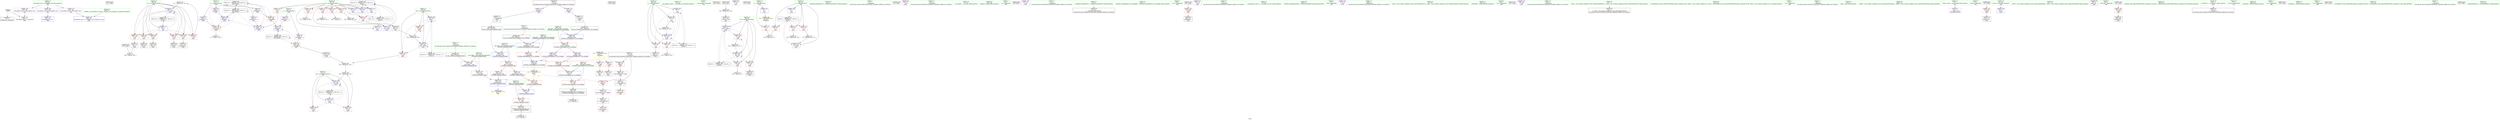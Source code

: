 digraph "SVFG" {
	label="SVFG";

	Node0x555ad4b22280 [shape=record,color=grey,label="{NodeID: 0\nNullPtr}"];
	Node0x555ad4b22280 -> Node0x555ad4c4ee20[style=solid];
	Node0x555ad4b22280 -> Node0x555ad4c55290[style=solid];
	Node0x555ad4c7cb50 [shape=record,color=black,label="{NodeID: 346\n131 = PHI()\n}"];
	Node0x555ad4c5b600 [shape=record,color=grey,label="{NodeID: 263\n217 = Binary(216, 155, )\n}"];
	Node0x555ad4c5b600 -> Node0x555ad4c55d50[style=solid];
	Node0x555ad4c55fc0 [shape=record,color=blue,label="{NodeID: 180\n93\<--228\nnow\<--\nmain\n}"];
	Node0x555ad4c55fc0 -> Node0x555ad4c53e80[style=dashed];
	Node0x555ad4c55fc0 -> Node0x555ad4c53f50[style=dashed];
	Node0x555ad4c55fc0 -> Node0x555ad4c56230[style=dashed];
	Node0x555ad4c55fc0 -> Node0x555ad4c66ed0[style=dashed];
	Node0x555ad4c4d900 [shape=record,color=purple,label="{NodeID: 97\n239\<--13\narrayidx55\<--z\nmain\n}"];
	Node0x555ad4c4d900 -> Node0x555ad4c54840[style=solid];
	Node0x555ad4c4afa0 [shape=record,color=green,label="{NodeID: 14\n115\<--1\n\<--dummyObj\nCan only get source location for instruction, argument, global var or function.|{<s0>7}}"];
	Node0x555ad4c4afa0:s0 -> Node0x555ad4c7e180[style=solid,color=red];
	Node0x555ad4c7db00 [shape=record,color=black,label="{NodeID: 360\n269 = PHI()\n}"];
	Node0x555ad4c524e0 [shape=record,color=grey,label="{NodeID: 277\n144 = cmp(143, 145, )\n}"];
	Node0x555ad4c4d4a0 [shape=record,color=purple,label="{NodeID: 111\n319\<--318\n_M_precision\<--this1\n_ZNSt8ios_base9precisionEl\n}"];
	Node0x555ad4c4d4a0 -> Node0x555ad4c54ec0[style=solid];
	Node0x555ad4c4bda0 [shape=record,color=green,label="{NodeID: 28\n41\<--42\n__cxx_global_var_init\<--__cxx_global_var_init_field_insensitive\n}"];
	Node0x555ad4c53250 [shape=record,color=red,label="{NodeID: 125\n153\<--85\n\<--i\nmain\n}"];
	Node0x555ad4c53250 -> Node0x555ad4c5b180[style=solid];
	Node0x555ad4c4ca80 [shape=record,color=green,label="{NodeID: 42\n93\<--94\nnow\<--now_field_insensitive\nmain\n}"];
	Node0x555ad4c4ca80 -> Node0x555ad4c53e80[style=solid];
	Node0x555ad4c4ca80 -> Node0x555ad4c53f50[style=solid];
	Node0x555ad4c4ca80 -> Node0x555ad4c55fc0[style=solid];
	Node0x555ad4c4ca80 -> Node0x555ad4c56230[style=solid];
	Node0x555ad4c6da90 [shape=record,color=yellow,style=double,label="{NodeID: 305\n2V_1 = ENCHI(MR_2V_0)\npts\{1 \}\nFun[main]|{|<s3>7|<s4>7}}"];
	Node0x555ad4c6da90 -> Node0x555ad4c52b00[style=dashed];
	Node0x555ad4c6da90 -> Node0x555ad4c52bd0[style=dashed];
	Node0x555ad4c6da90 -> Node0x555ad4c52ca0[style=dashed];
	Node0x555ad4c6da90:s3 -> Node0x555ad4c54b80[style=dashed,color=red];
	Node0x555ad4c6da90:s4 -> Node0x555ad4c56710[style=dashed,color=red];
	Node0x555ad4c53db0 [shape=record,color=red,label="{NodeID: 139\n268\<--91\n\<--ans\nmain\n}"];
	Node0x555ad4c4e840 [shape=record,color=green,label="{NodeID: 56\n290\<--291\nthis.addr\<--this.addr_field_insensitive\n_ZNSt8ios_base5flagsESt13_Ios_Fmtflags\n}"];
	Node0x555ad4c4e840 -> Node0x555ad4c54910[style=solid];
	Node0x555ad4c4e840 -> Node0x555ad4c564a0[style=solid];
	Node0x555ad4c54910 [shape=record,color=red,label="{NodeID: 153\n298\<--290\nthis1\<--this.addr\n_ZNSt8ios_base5flagsESt13_Ios_Fmtflags\n}"];
	Node0x555ad4c54910 -> Node0x555ad4c4d300[style=solid];
	Node0x555ad4c54910 -> Node0x555ad4c4d3d0[style=solid];
	Node0x555ad4c4f4f0 [shape=record,color=black,label="{NodeID: 70\n101\<--98\ncall\<--\nmain\n}"];
	Node0x555ad4c55530 [shape=record,color=blue,label="{NodeID: 167\n85\<--9\ni\<--\nmain\n}"];
	Node0x555ad4c55530 -> Node0x555ad4c530b0[style=dashed];
	Node0x555ad4c55530 -> Node0x555ad4c53180[style=dashed];
	Node0x555ad4c55530 -> Node0x555ad4c53250[style=dashed];
	Node0x555ad4c55530 -> Node0x555ad4c556d0[style=dashed];
	Node0x555ad4c55530 -> Node0x555ad4c65ad0[style=dashed];
	Node0x555ad4c50050 [shape=record,color=black,label="{NodeID: 84\n212\<--211\nidxprom40\<--\nmain\n}"];
	Node0x555ad4c32160 [shape=record,color=green,label="{NodeID: 1\n7\<--1\n__dso_handle\<--dummyObj\nGlob }"];
	Node0x555ad4c7cc20 [shape=record,color=black,label="{NodeID: 347\n140 = PHI()\n}"];
	Node0x555ad4c5b780 [shape=record,color=grey,label="{NodeID: 264\n243 = Binary(241, 242, )\n}"];
	Node0x555ad4c5b780 -> Node0x555ad4c5ba80[style=solid];
	Node0x555ad4c56090 [shape=record,color=blue,label="{NodeID: 181\n95\<--231\ni48\<--conv50\nmain\n}"];
	Node0x555ad4c56090 -> Node0x555ad4c54020[style=dashed];
	Node0x555ad4c56090 -> Node0x555ad4c540f0[style=dashed];
	Node0x555ad4c56090 -> Node0x555ad4c541c0[style=dashed];
	Node0x555ad4c56090 -> Node0x555ad4c56300[style=dashed];
	Node0x555ad4c56090 -> Node0x555ad4c673d0[style=dashed];
	Node0x555ad4c4d9d0 [shape=record,color=purple,label="{NodeID: 98\n99\<--18\n\<--.str\nmain\n}"];
	Node0x555ad4c4b0a0 [shape=record,color=green,label="{NodeID: 15\n125\<--1\n\<--dummyObj\nCan only get source location for instruction, argument, global var or function.|{<s0>8}}"];
	Node0x555ad4c4b0a0:s0 -> Node0x555ad4c7df00[style=solid,color=red];
	Node0x555ad4c7dbd0 [shape=record,color=black,label="{NodeID: 361\n272 = PHI()\n}"];
	Node0x555ad4c655d0 [shape=record,color=black,label="{NodeID: 278\nMR_8V_3 = PHI(MR_8V_4, MR_8V_2, )\npts\{84 \}\n}"];
	Node0x555ad4c655d0 -> Node0x555ad4c52e40[style=dashed];
	Node0x555ad4c655d0 -> Node0x555ad4c52f10[style=dashed];
	Node0x555ad4c655d0 -> Node0x555ad4c52fe0[style=dashed];
	Node0x555ad4c655d0 -> Node0x555ad4c563d0[style=dashed];
	Node0x555ad4c4d570 [shape=record,color=purple,label="{NodeID: 112\n323\<--318\n_M_precision2\<--this1\n_ZNSt8ios_base9precisionEl\n}"];
	Node0x555ad4c4d570 -> Node0x555ad4c50ae0[style=solid];
	Node0x555ad4c4bea0 [shape=record,color=green,label="{NodeID: 29\n45\<--46\n_ZNSt8ios_base4InitC1Ev\<--_ZNSt8ios_base4InitC1Ev_field_insensitive\n}"];
	Node0x555ad4c53320 [shape=record,color=red,label="{NodeID: 126\n179\<--87\n\<--lst\nmain\n}"];
	Node0x555ad4c53320 -> Node0x555ad4c55940[style=solid];
	Node0x555ad4c4cb50 [shape=record,color=green,label="{NodeID: 43\n95\<--96\ni48\<--i48_field_insensitive\nmain\n}"];
	Node0x555ad4c4cb50 -> Node0x555ad4c54020[style=solid];
	Node0x555ad4c4cb50 -> Node0x555ad4c540f0[style=solid];
	Node0x555ad4c4cb50 -> Node0x555ad4c541c0[style=solid];
	Node0x555ad4c4cb50 -> Node0x555ad4c56090[style=solid];
	Node0x555ad4c4cb50 -> Node0x555ad4c56300[style=solid];
	Node0x555ad4c6dba0 [shape=record,color=yellow,style=double,label="{NodeID: 306\n4V_1 = ENCHI(MR_4V_0)\npts\{10 \}\nFun[main]}"];
	Node0x555ad4c6dba0 -> Node0x555ad4c52a30[style=dashed];
	Node0x555ad4c53e80 [shape=record,color=red,label="{NodeID: 140\n242\<--93\n\<--now\nmain\n}"];
	Node0x555ad4c53e80 -> Node0x555ad4c5b780[style=solid];
	Node0x555ad4c4e910 [shape=record,color=green,label="{NodeID: 57\n292\<--293\n__fmtfl.addr\<--__fmtfl.addr_field_insensitive\n_ZNSt8ios_base5flagsESt13_Ios_Fmtflags\n}"];
	Node0x555ad4c4e910 -> Node0x555ad4c549e0[style=solid];
	Node0x555ad4c4e910 -> Node0x555ad4c56570[style=solid];
	Node0x555ad4c549e0 [shape=record,color=red,label="{NodeID: 154\n302\<--292\n\<--__fmtfl.addr\n_ZNSt8ios_base5flagsESt13_Ios_Fmtflags\n}"];
	Node0x555ad4c549e0 -> Node0x555ad4c56710[style=solid];
	Node0x555ad4c4f5c0 [shape=record,color=black,label="{NodeID: 71\n107\<--104\ncall1\<--\nmain\n}"];
	Node0x555ad4c55600 [shape=record,color=blue,label="{NodeID: 168\n149\<--151\narrayidx\<--\nmain\n}"];
	Node0x555ad4c55600 -> Node0x555ad4c54500[style=dashed];
	Node0x555ad4c55600 -> Node0x555ad4c55600[style=dashed];
	Node0x555ad4c55600 -> Node0x555ad4c55940[style=dashed];
	Node0x555ad4c55600 -> Node0x555ad4c678d0[style=dashed];
	Node0x555ad4c55600 -> Node0x555ad4c6bdd0[style=dashed];
	Node0x555ad4c50120 [shape=record,color=black,label="{NodeID: 85\n231\<--230\nconv50\<--sub\nmain\n}"];
	Node0x555ad4c50120 -> Node0x555ad4c56090[style=solid];
	Node0x555ad4c30d50 [shape=record,color=green,label="{NodeID: 2\n9\<--1\n\<--dummyObj\nCan only get source location for instruction, argument, global var or function.}"];
	Node0x555ad4c7ccf0 [shape=record,color=black,label="{NodeID: 348\n48 = PHI()\n}"];
	Node0x555ad4c5b900 [shape=record,color=grey,label="{NodeID: 265\n230 = Binary(229, 228, )\n}"];
	Node0x555ad4c5b900 -> Node0x555ad4c50120[style=solid];
	Node0x555ad4c56160 [shape=record,color=blue,label="{NodeID: 182\n91\<--245\nans\<--add\nmain\n}"];
	Node0x555ad4c56160 -> Node0x555ad4c53ce0[style=dashed];
	Node0x555ad4c56160 -> Node0x555ad4c53db0[style=dashed];
	Node0x555ad4c56160 -> Node0x555ad4c56160[style=dashed];
	Node0x555ad4c56160 -> Node0x555ad4c669d0[style=dashed];
	Node0x555ad4c4daa0 [shape=record,color=purple,label="{NodeID: 99\n100\<--20\n\<--.str.2\nmain\n}"];
	Node0x555ad4c4b1a0 [shape=record,color=green,label="{NodeID: 16\n145\<--1\n\<--dummyObj\nCan only get source location for instruction, argument, global var or function.}"];
	Node0x555ad4c7dcd0 [shape=record,color=black,label="{NodeID: 362\n308 = PHI(123, )\n0th arg _ZNSt8ios_base9precisionEl }"];
	Node0x555ad4c7dcd0 -> Node0x555ad4c567e0[style=solid];
	Node0x555ad4c65ad0 [shape=record,color=black,label="{NodeID: 279\nMR_10V_2 = PHI(MR_10V_4, MR_10V_1, )\npts\{86 \}\n}"];
	Node0x555ad4c65ad0 -> Node0x555ad4c55530[style=dashed];
	Node0x555ad4c4d640 [shape=record,color=purple,label="{NodeID: 113\n112\<--29\nadd.ptr\<--\nmain\n}"];
	Node0x555ad4c4d640 -> Node0x555ad4c4f760[style=solid];
	Node0x555ad4c4bfa0 [shape=record,color=green,label="{NodeID: 30\n51\<--52\n__cxa_atexit\<--__cxa_atexit_field_insensitive\n}"];
	Node0x555ad4c533f0 [shape=record,color=red,label="{NodeID: 127\n187\<--87\n\<--lst\nmain\n}"];
	Node0x555ad4c533f0 -> Node0x555ad4c51be0[style=solid];
	Node0x555ad4c4cc20 [shape=record,color=green,label="{NodeID: 44\n102\<--103\nfreopen\<--freopen_field_insensitive\n}"];
	Node0x555ad4c53f50 [shape=record,color=red,label="{NodeID: 141\n249\<--93\n\<--now\nmain\n}"];
	Node0x555ad4c53f50 -> Node0x555ad4c5bc00[style=solid];
	Node0x555ad4c4e9e0 [shape=record,color=green,label="{NodeID: 58\n294\<--295\n__old\<--__old_field_insensitive\n_ZNSt8ios_base5flagsESt13_Ios_Fmtflags\n}"];
	Node0x555ad4c4e9e0 -> Node0x555ad4c54ab0[style=solid];
	Node0x555ad4c4e9e0 -> Node0x555ad4c56640[style=solid];
	Node0x555ad4c54ab0 [shape=record,color=red,label="{NodeID: 155\n305\<--294\n\<--__old\n_ZNSt8ios_base5flagsESt13_Ios_Fmtflags\n}"];
	Node0x555ad4c54ab0 -> Node0x555ad4c50460[style=solid];
	Node0x555ad4c4f690 [shape=record,color=black,label="{NodeID: 72\n110\<--109\n\<--vbase.offset.ptr\nmain\n}"];
	Node0x555ad4c4f690 -> Node0x555ad4c54290[style=solid];
	Node0x555ad4c556d0 [shape=record,color=blue,label="{NodeID: 169\n85\<--154\ni\<--inc\nmain\n}"];
	Node0x555ad4c556d0 -> Node0x555ad4c530b0[style=dashed];
	Node0x555ad4c556d0 -> Node0x555ad4c53180[style=dashed];
	Node0x555ad4c556d0 -> Node0x555ad4c53250[style=dashed];
	Node0x555ad4c556d0 -> Node0x555ad4c556d0[style=dashed];
	Node0x555ad4c556d0 -> Node0x555ad4c65ad0[style=dashed];
	Node0x555ad4c501f0 [shape=record,color=black,label="{NodeID: 86\n238\<--237\nidxprom54\<--\nmain\n}"];
	Node0x555ad4c31440 [shape=record,color=green,label="{NodeID: 3\n18\<--1\n.str\<--dummyObj\nGlob }"];
	Node0x555ad4c7cdf0 [shape=record,color=black,label="{NodeID: 349\n69 = PHI()\n}"];
	Node0x555ad4c5ba80 [shape=record,color=grey,label="{NodeID: 266\n245 = Binary(244, 243, )\n}"];
	Node0x555ad4c5ba80 -> Node0x555ad4c56160[style=solid];
	Node0x555ad4c56230 [shape=record,color=blue,label="{NodeID: 183\n93\<--250\nnow\<--mul58\nmain\n}"];
	Node0x555ad4c56230 -> Node0x555ad4c53e80[style=dashed];
	Node0x555ad4c56230 -> Node0x555ad4c53f50[style=dashed];
	Node0x555ad4c56230 -> Node0x555ad4c56230[style=dashed];
	Node0x555ad4c56230 -> Node0x555ad4c66ed0[style=dashed];
	Node0x555ad4c4db70 [shape=record,color=purple,label="{NodeID: 100\n105\<--23\n\<--.str.3\nmain\n}"];
	Node0x555ad4c4b2a0 [shape=record,color=green,label="{NodeID: 17\n151\<--1\n\<--dummyObj\nCan only get source location for instruction, argument, global var or function.}"];
	Node0x555ad4c7df00 [shape=record,color=black,label="{NodeID: 363\n309 = PHI(125, )\n1st arg _ZNSt8ios_base9precisionEl }"];
	Node0x555ad4c7df00 -> Node0x555ad4c568b0[style=solid];
	Node0x555ad4c65fd0 [shape=record,color=black,label="{NodeID: 280\nMR_12V_2 = PHI(MR_12V_12, MR_12V_1, )\npts\{88 \}\n}"];
	Node0x555ad4c65fd0 -> Node0x555ad4c557a0[style=dashed];
	Node0x555ad4c4d710 [shape=record,color=purple,label="{NodeID: 114\n122\<--29\nadd.ptr6\<--\nmain\n}"];
	Node0x555ad4c4d710 -> Node0x555ad4c4f900[style=solid];
	Node0x555ad4c4c0a0 [shape=record,color=green,label="{NodeID: 31\n50\<--56\n_ZNSt8ios_base4InitD1Ev\<--_ZNSt8ios_base4InitD1Ev_field_insensitive\n}"];
	Node0x555ad4c4c0a0 -> Node0x555ad4c4f2f0[style=solid];
	Node0x555ad4c534c0 [shape=record,color=red,label="{NodeID: 128\n192\<--87\n\<--lst\nmain\n}"];
	Node0x555ad4c534c0 -> Node0x555ad4c51a60[style=solid];
	Node0x555ad4c4cd20 [shape=record,color=green,label="{NodeID: 45\n116\<--117\n_ZNSt8ios_base5flagsESt13_Ios_Fmtflags\<--_ZNSt8ios_base5flagsESt13_Ios_Fmtflags_field_insensitive\n}"];
	Node0x555ad4c54020 [shape=record,color=red,label="{NodeID: 142\n234\<--95\n\<--i48\nmain\n}"];
	Node0x555ad4c54020 -> Node0x555ad4c51ee0[style=solid];
	Node0x555ad4c4eab0 [shape=record,color=green,label="{NodeID: 59\n310\<--311\nthis.addr\<--this.addr_field_insensitive\n_ZNSt8ios_base9precisionEl\n}"];
	Node0x555ad4c4eab0 -> Node0x555ad4c54c50[style=solid];
	Node0x555ad4c4eab0 -> Node0x555ad4c567e0[style=solid];
	Node0x555ad4c54b80 [shape=record,color=red,label="{NodeID: 156\n300\<--299\n\<--_M_flags\n_ZNSt8ios_base5flagsESt13_Ios_Fmtflags\n}"];
	Node0x555ad4c54b80 -> Node0x555ad4c56640[style=solid];
	Node0x555ad4c4f760 [shape=record,color=black,label="{NodeID: 73\n113\<--112\n\<--add.ptr\nmain\n|{<s0>7}}"];
	Node0x555ad4c4f760:s0 -> Node0x555ad4c7e040[style=solid,color=red];
	Node0x555ad4c557a0 [shape=record,color=blue,label="{NodeID: 170\n87\<--155\nlst\<--\nmain\n}"];
	Node0x555ad4c557a0 -> Node0x555ad4c691d0[style=dashed];
	Node0x555ad4c502c0 [shape=record,color=black,label="{NodeID: 87\n241\<--240\nconv56\<--\nmain\n}"];
	Node0x555ad4c502c0 -> Node0x555ad4c5b780[style=solid];
	Node0x555ad4c314d0 [shape=record,color=green,label="{NodeID: 4\n20\<--1\n.str.2\<--dummyObj\nGlob }"];
	Node0x555ad4c7cef0 [shape=record,color=black,label="{NodeID: 350\n206 = PHI()\n}"];
	Node0x555ad4c7cef0 -> Node0x555ad4c546a0[style=solid];
	Node0x555ad4c5bc00 [shape=record,color=grey,label="{NodeID: 267\n250 = Binary(249, 248, )\n}"];
	Node0x555ad4c5bc00 -> Node0x555ad4c56230[style=solid];
	Node0x555ad4c56300 [shape=record,color=blue,label="{NodeID: 184\n95\<--254\ni48\<--dec\nmain\n}"];
	Node0x555ad4c56300 -> Node0x555ad4c54020[style=dashed];
	Node0x555ad4c56300 -> Node0x555ad4c540f0[style=dashed];
	Node0x555ad4c56300 -> Node0x555ad4c541c0[style=dashed];
	Node0x555ad4c56300 -> Node0x555ad4c56300[style=dashed];
	Node0x555ad4c56300 -> Node0x555ad4c673d0[style=dashed];
	Node0x555ad4c4dc40 [shape=record,color=purple,label="{NodeID: 101\n106\<--25\n\<--.str.4\nmain\n}"];
	Node0x555ad4c4b3a0 [shape=record,color=green,label="{NodeID: 18\n155\<--1\n\<--dummyObj\nCan only get source location for instruction, argument, global var or function.}"];
	Node0x555ad4c7e040 [shape=record,color=black,label="{NodeID: 364\n288 = PHI(113, )\n0th arg _ZNSt8ios_base5flagsESt13_Ios_Fmtflags }"];
	Node0x555ad4c7e040 -> Node0x555ad4c564a0[style=solid];
	Node0x555ad4c664d0 [shape=record,color=black,label="{NodeID: 281\nMR_14V_2 = PHI(MR_14V_4, MR_14V_1, )\npts\{90 \}\n}"];
	Node0x555ad4c664d0 -> Node0x555ad4c55870[style=dashed];
	Node0x555ad4c52a30 [shape=record,color=red,label="{NodeID: 115\n137\<--8\n\<--t\nmain\n}"];
	Node0x555ad4c52a30 -> Node0x555ad4c52360[style=solid];
	Node0x555ad4c4c1a0 [shape=record,color=green,label="{NodeID: 32\n63\<--64\n__cxx_global_var_init.1\<--__cxx_global_var_init.1_field_insensitive\n}"];
	Node0x555ad4c53590 [shape=record,color=red,label="{NodeID: 129\n198\<--87\n\<--lst\nmain\n}"];
	Node0x555ad4c53590 -> Node0x555ad4c5bd80[style=solid];
	Node0x555ad4c4ce20 [shape=record,color=green,label="{NodeID: 46\n126\<--127\n_ZNSt8ios_base9precisionEl\<--_ZNSt8ios_base9precisionEl_field_insensitive\n}"];
	Node0x555ad4c540f0 [shape=record,color=red,label="{NodeID: 143\n237\<--95\n\<--i48\nmain\n}"];
	Node0x555ad4c540f0 -> Node0x555ad4c501f0[style=solid];
	Node0x555ad4c4eb80 [shape=record,color=green,label="{NodeID: 60\n312\<--313\n__prec.addr\<--__prec.addr_field_insensitive\n_ZNSt8ios_base9precisionEl\n}"];
	Node0x555ad4c4eb80 -> Node0x555ad4c54d20[style=solid];
	Node0x555ad4c4eb80 -> Node0x555ad4c568b0[style=solid];
	Node0x555ad4c54c50 [shape=record,color=red,label="{NodeID: 157\n318\<--310\nthis1\<--this.addr\n_ZNSt8ios_base9precisionEl\n}"];
	Node0x555ad4c54c50 -> Node0x555ad4c4d4a0[style=solid];
	Node0x555ad4c54c50 -> Node0x555ad4c4d570[style=solid];
	Node0x555ad4c4f830 [shape=record,color=black,label="{NodeID: 74\n120\<--119\n\<--vbase.offset.ptr4\nmain\n}"];
	Node0x555ad4c4f830 -> Node0x555ad4c54360[style=solid];
	Node0x555ad4c55870 [shape=record,color=blue,label="{NodeID: 171\n89\<--9\ni14\<--\nmain\n}"];
	Node0x555ad4c55870 -> Node0x555ad4c53800[style=dashed];
	Node0x555ad4c55870 -> Node0x555ad4c538d0[style=dashed];
	Node0x555ad4c55870 -> Node0x555ad4c539a0[style=dashed];
	Node0x555ad4c55870 -> Node0x555ad4c53a70[style=dashed];
	Node0x555ad4c55870 -> Node0x555ad4c53b40[style=dashed];
	Node0x555ad4c55870 -> Node0x555ad4c53c10[style=dashed];
	Node0x555ad4c55870 -> Node0x555ad4c55d50[style=dashed];
	Node0x555ad4c55870 -> Node0x555ad4c664d0[style=dashed];
	Node0x555ad4c50390 [shape=record,color=black,label="{NodeID: 88\n248\<--247\nconv57\<--\nmain\n}"];
	Node0x555ad4c50390 -> Node0x555ad4c5bc00[style=solid];
	Node0x555ad4c31560 [shape=record,color=green,label="{NodeID: 5\n22\<--1\nstdin\<--dummyObj\nGlob }"];
	Node0x555ad4c7d050 [shape=record,color=black,label="{NodeID: 351\n124 = PHI(307, )\n}"];
	Node0x555ad4c5bd80 [shape=record,color=grey,label="{NodeID: 268\n199 = Binary(198, 155, )\n}"];
	Node0x555ad4c5bd80 -> Node0x555ad4c55bb0[style=solid];
	Node0x555ad4c563d0 [shape=record,color=blue,label="{NodeID: 185\n83\<--279\nT\<--inc68\nmain\n}"];
	Node0x555ad4c563d0 -> Node0x555ad4c655d0[style=dashed];
	Node0x555ad4c4dd10 [shape=record,color=purple,label="{NodeID: 102\n257\<--32\n\<--.str.5\nmain\n}"];
	Node0x555ad4c4b4a0 [shape=record,color=green,label="{NodeID: 19\n196\<--1\n\<--dummyObj\nCan only get source location for instruction, argument, global var or function.}"];
	Node0x555ad4c7e180 [shape=record,color=black,label="{NodeID: 365\n289 = PHI(115, )\n1st arg _ZNSt8ios_base5flagsESt13_Ios_Fmtflags }"];
	Node0x555ad4c7e180 -> Node0x555ad4c56570[style=solid];
	Node0x555ad4c669d0 [shape=record,color=black,label="{NodeID: 282\nMR_16V_2 = PHI(MR_16V_4, MR_16V_1, )\npts\{92 \}\n}"];
	Node0x555ad4c669d0 -> Node0x555ad4c55ef0[style=dashed];
	Node0x555ad4c52b00 [shape=record,color=red,label="{NodeID: 116\n98\<--22\n\<--stdin\nmain\n}"];
	Node0x555ad4c52b00 -> Node0x555ad4c4f4f0[style=solid];
	Node0x555ad4c4c2a0 [shape=record,color=green,label="{NodeID: 33\n67\<--68\n_ZNSt7__cxx1112basic_stringIcSt11char_traitsIcESaIcEEC1Ev\<--_ZNSt7__cxx1112basic_stringIcSt11char_traitsIcESaIcEEC1Ev_field_insensitive\n}"];
	Node0x555ad4c53660 [shape=record,color=red,label="{NodeID: 130\n220\<--87\n\<--lst\nmain\n}"];
	Node0x555ad4c53660 -> Node0x555ad4c51d60[style=solid];
	Node0x555ad4c4cf20 [shape=record,color=green,label="{NodeID: 47\n129\<--130\n_ZNSirsERi\<--_ZNSirsERi_field_insensitive\n}"];
	Node0x555ad4c541c0 [shape=record,color=red,label="{NodeID: 144\n253\<--95\n\<--i48\nmain\n}"];
	Node0x555ad4c541c0 -> Node0x555ad4c5bf00[style=solid];
	Node0x555ad4c4ec50 [shape=record,color=green,label="{NodeID: 61\n314\<--315\n__old\<--__old_field_insensitive\n_ZNSt8ios_base9precisionEl\n}"];
	Node0x555ad4c4ec50 -> Node0x555ad4c54df0[style=solid];
	Node0x555ad4c4ec50 -> Node0x555ad4c50a10[style=solid];
	Node0x555ad4c54d20 [shape=record,color=red,label="{NodeID: 158\n322\<--312\n\<--__prec.addr\n_ZNSt8ios_base9precisionEl\n}"];
	Node0x555ad4c54d20 -> Node0x555ad4c50ae0[style=solid];
	Node0x555ad4c4f900 [shape=record,color=black,label="{NodeID: 75\n123\<--122\n\<--add.ptr6\nmain\n|{<s0>8}}"];
	Node0x555ad4c4f900:s0 -> Node0x555ad4c7dcd0[style=solid,color=red];
	Node0x555ad4c55940 [shape=record,color=blue,label="{NodeID: 172\n185\<--179\narrayidx27\<--\nmain\n}"];
	Node0x555ad4c55940 -> Node0x555ad4c6bdd0[style=dashed];
	Node0x555ad4c50460 [shape=record,color=black,label="{NodeID: 89\n287\<--305\n_ZNSt8ios_base5flagsESt13_Ios_Fmtflags_ret\<--\n_ZNSt8ios_base5flagsESt13_Ios_Fmtflags\n|{<s0>7}}"];
	Node0x555ad4c50460:s0 -> Node0x555ad4933150[style=solid,color=blue];
	Node0x555ad4c315f0 [shape=record,color=green,label="{NodeID: 6\n23\<--1\n.str.3\<--dummyObj\nGlob }"];
	Node0x555ad4c7d150 [shape=record,color=black,label="{NodeID: 352\n128 = PHI()\n}"];
	Node0x555ad4c5bf00 [shape=record,color=grey,label="{NodeID: 269\n254 = Binary(253, 151, )\n}"];
	Node0x555ad4c5bf00 -> Node0x555ad4c56300[style=solid];
	Node0x555ad4c564a0 [shape=record,color=blue,label="{NodeID: 186\n290\<--288\nthis.addr\<--this\n_ZNSt8ios_base5flagsESt13_Ios_Fmtflags\n}"];
	Node0x555ad4c564a0 -> Node0x555ad4c54910[style=dashed];
	Node0x555ad4c4dde0 [shape=record,color=purple,label="{NodeID: 103\n266\<--34\n\<--.str.6\nmain\n}"];
	Node0x555ad4c4b5a0 [shape=record,color=green,label="{NodeID: 20\n226\<--1\n\<--dummyObj\nCan only get source location for instruction, argument, global var or function.}"];
	Node0x555ad4c66ed0 [shape=record,color=black,label="{NodeID: 283\nMR_18V_2 = PHI(MR_18V_4, MR_18V_1, )\npts\{94 \}\n}"];
	Node0x555ad4c66ed0 -> Node0x555ad4c55fc0[style=dashed];
	Node0x555ad4c52bd0 [shape=record,color=red,label="{NodeID: 117\n104\<--27\n\<--stdout\nmain\n}"];
	Node0x555ad4c52bd0 -> Node0x555ad4c4f5c0[style=solid];
	Node0x555ad4c4c3a0 [shape=record,color=green,label="{NodeID: 34\n71\<--75\n_ZNSt7__cxx1112basic_stringIcSt11char_traitsIcESaIcEED1Ev\<--_ZNSt7__cxx1112basic_stringIcSt11char_traitsIcESaIcEED1Ev_field_insensitive\n}"];
	Node0x555ad4c4c3a0 -> Node0x555ad4c4f3f0[style=solid];
	Node0x555ad4c53730 [shape=record,color=red,label="{NodeID: 131\n247\<--87\n\<--lst\nmain\n}"];
	Node0x555ad4c53730 -> Node0x555ad4c50390[style=solid];
	Node0x555ad4c4e040 [shape=record,color=green,label="{NodeID: 48\n132\<--133\n_ZSt7getlineIcSt11char_traitsIcESaIcEERSt13basic_istreamIT_T0_ES7_RNSt7__cxx1112basic_stringIS4_S5_T1_EE\<--_ZSt7getlineIcSt11char_traitsIcESaIcEERSt13basic_istreamIT_T0_ES7_RNSt7__cxx1112basic_stringIS4_S5_T1_EE_field_insensitive\n}"];
	Node0x555ad4c54290 [shape=record,color=red,label="{NodeID: 145\n111\<--110\nvbase.offset\<--\nmain\n}"];
	Node0x555ad4c4ed20 [shape=record,color=green,label="{NodeID: 62\n38\<--352\n_GLOBAL__sub_I_Kouprin_0_0.cpp\<--_GLOBAL__sub_I_Kouprin_0_0.cpp_field_insensitive\n}"];
	Node0x555ad4c4ed20 -> Node0x555ad4c55190[style=solid];
	Node0x555ad4c54df0 [shape=record,color=red,label="{NodeID: 159\n325\<--314\n\<--__old\n_ZNSt8ios_base9precisionEl\n}"];
	Node0x555ad4c54df0 -> Node0x555ad4c50530[style=solid];
	Node0x555ad4c4f9d0 [shape=record,color=black,label="{NodeID: 76\n148\<--147\nidxprom\<--\nmain\n}"];
	Node0x555ad4c55a10 [shape=record,color=blue,label="{NodeID: 173\n87\<--9\nlst\<--\nmain\n}"];
	Node0x555ad4c55a10 -> Node0x555ad4c691d0[style=dashed];
	Node0x555ad4c50530 [shape=record,color=black,label="{NodeID: 90\n307\<--325\n_ZNSt8ios_base9precisionEl_ret\<--\n_ZNSt8ios_base9precisionEl\n|{<s0>8}}"];
	Node0x555ad4c50530:s0 -> Node0x555ad4c7d050[style=solid,color=blue];
	Node0x555ad4c31680 [shape=record,color=green,label="{NodeID: 7\n25\<--1\n.str.4\<--dummyObj\nGlob }"];
	Node0x555ad4c7d400 [shape=record,color=black,label="{NodeID: 353\n163 = PHI()\n}"];
	Node0x555ad4c7d400 -> Node0x555ad4c52060[style=solid];
	Node0x555ad4c51a60 [shape=record,color=grey,label="{NodeID: 270\n193 = cmp(192, 9, )\n}"];
	Node0x555ad4c56570 [shape=record,color=blue,label="{NodeID: 187\n292\<--289\n__fmtfl.addr\<--__fmtfl\n_ZNSt8ios_base5flagsESt13_Ios_Fmtflags\n}"];
	Node0x555ad4c56570 -> Node0x555ad4c549e0[style=dashed];
	Node0x555ad4c4deb0 [shape=record,color=purple,label="{NodeID: 104\n357\<--36\nllvm.global_ctors_0\<--llvm.global_ctors\nGlob }"];
	Node0x555ad4c4deb0 -> Node0x555ad4c55090[style=solid];
	Node0x555ad4c4b6a0 [shape=record,color=green,label="{NodeID: 21\n228\<--1\n\<--dummyObj\nCan only get source location for instruction, argument, global var or function.}"];
	Node0x555ad4c673d0 [shape=record,color=black,label="{NodeID: 284\nMR_20V_2 = PHI(MR_20V_4, MR_20V_1, )\npts\{96 \}\n}"];
	Node0x555ad4c673d0 -> Node0x555ad4c56090[style=dashed];
	Node0x555ad4c52ca0 [shape=record,color=red,label="{NodeID: 118\n108\<--30\nvtable\<--\nmain\n}"];
	Node0x555ad4c52ca0 -> Node0x555ad4c4d160[style=solid];
	Node0x555ad4c4c4a0 [shape=record,color=green,label="{NodeID: 35\n78\<--79\nmain\<--main_field_insensitive\n}"];
	Node0x555ad4c6bdd0 [shape=record,color=black,label="{NodeID: 298\nMR_22V_7 = PHI(MR_22V_6, MR_22V_5, )\npts\{120000 \}\n}"];
	Node0x555ad4c6bdd0 -> Node0x555ad4c54500[style=dashed];
	Node0x555ad4c6bdd0 -> Node0x555ad4c54770[style=dashed];
	Node0x555ad4c6bdd0 -> Node0x555ad4c55940[style=dashed];
	Node0x555ad4c6bdd0 -> Node0x555ad4c678d0[style=dashed];
	Node0x555ad4c6bdd0 -> Node0x555ad4c6bdd0[style=dashed];
	Node0x555ad4c53800 [shape=record,color=red,label="{NodeID: 132\n161\<--89\n\<--i14\nmain\n}"];
	Node0x555ad4c53800 -> Node0x555ad4c4faa0[style=solid];
	Node0x555ad4c4e140 [shape=record,color=green,label="{NodeID: 49\n164\<--165\n_ZNKSt7__cxx1112basic_stringIcSt11char_traitsIcESaIcEE4sizeEv\<--_ZNKSt7__cxx1112basic_stringIcSt11char_traitsIcESaIcEE4sizeEv_field_insensitive\n}"];
	Node0x555ad4c54360 [shape=record,color=red,label="{NodeID: 146\n121\<--120\nvbase.offset5\<--\nmain\n}"];
	Node0x555ad4c4ee20 [shape=record,color=black,label="{NodeID: 63\n2\<--3\ndummyVal\<--dummyVal\n}"];
	Node0x555ad4c54ec0 [shape=record,color=red,label="{NodeID: 160\n320\<--319\n\<--_M_precision\n_ZNSt8ios_base9precisionEl\n}"];
	Node0x555ad4c54ec0 -> Node0x555ad4c50a10[style=solid];
	Node0x555ad4c4faa0 [shape=record,color=black,label="{NodeID: 77\n162\<--161\nconv\<--\nmain\n}"];
	Node0x555ad4c4faa0 -> Node0x555ad4c52060[style=solid];
	Node0x555ad4c55ae0 [shape=record,color=blue,label="{NodeID: 174\n87\<--196\nlst\<--\nmain\n}"];
	Node0x555ad4c55ae0 -> Node0x555ad4c691d0[style=dashed];
	Node0x555ad4c50600 [shape=record,color=purple,label="{NodeID: 91\n47\<--4\n\<--_ZStL8__ioinit\n__cxx_global_var_init\n}"];
	Node0x555ad4c4ab60 [shape=record,color=green,label="{NodeID: 8\n27\<--1\nstdout\<--dummyObj\nGlob }"];
	Node0x555ad4c7d530 [shape=record,color=black,label="{NodeID: 354\n170 = PHI()\n}"];
	Node0x555ad4c7d530 -> Node0x555ad4c54430[style=solid];
	Node0x555ad4c51be0 [shape=record,color=grey,label="{NodeID: 271\n188 = cmp(187, 155, )\n}"];
	Node0x555ad4c56640 [shape=record,color=blue,label="{NodeID: 188\n294\<--300\n__old\<--\n_ZNSt8ios_base5flagsESt13_Ios_Fmtflags\n}"];
	Node0x555ad4c56640 -> Node0x555ad4c54ab0[style=dashed];
	Node0x555ad4c4dfb0 [shape=record,color=purple,label="{NodeID: 105\n358\<--36\nllvm.global_ctors_1\<--llvm.global_ctors\nGlob }"];
	Node0x555ad4c4dfb0 -> Node0x555ad4c55190[style=solid];
	Node0x555ad4c4b7a0 [shape=record,color=green,label="{NodeID: 22\n4\<--6\n_ZStL8__ioinit\<--_ZStL8__ioinit_field_insensitive\nGlob }"];
	Node0x555ad4c4b7a0 -> Node0x555ad4c50600[style=solid];
	Node0x555ad4c678d0 [shape=record,color=black,label="{NodeID: 285\nMR_22V_2 = PHI(MR_22V_5, MR_22V_1, )\npts\{120000 \}\n}"];
	Node0x555ad4c678d0 -> Node0x555ad4c54500[style=dashed];
	Node0x555ad4c678d0 -> Node0x555ad4c55600[style=dashed];
	Node0x555ad4c678d0 -> Node0x555ad4c55940[style=dashed];
	Node0x555ad4c678d0 -> Node0x555ad4c678d0[style=dashed];
	Node0x555ad4c678d0 -> Node0x555ad4c6bdd0[style=dashed];
	Node0x555ad4c52d70 [shape=record,color=red,label="{NodeID: 119\n118\<--30\nvtable3\<--\nmain\n}"];
	Node0x555ad4c52d70 -> Node0x555ad4c4d230[style=solid];
	Node0x555ad4c4c5a0 [shape=record,color=green,label="{NodeID: 36\n81\<--82\nretval\<--retval_field_insensitive\nmain\n}"];
	Node0x555ad4c4c5a0 -> Node0x555ad4c55390[style=solid];
	Node0x555ad4c538d0 [shape=record,color=red,label="{NodeID: 133\n168\<--89\n\<--i14\nmain\n}"];
	Node0x555ad4c538d0 -> Node0x555ad4c4fb70[style=solid];
	Node0x555ad4c4e240 [shape=record,color=green,label="{NodeID: 50\n171\<--172\n_ZNSt7__cxx1112basic_stringIcSt11char_traitsIcESaIcEEixEm\<--_ZNSt7__cxx1112basic_stringIcSt11char_traitsIcESaIcEEixEm_field_insensitive\n}"];
	Node0x555ad4c54430 [shape=record,color=red,label="{NodeID: 147\n173\<--170\n\<--call20\nmain\n}"];
	Node0x555ad4c54430 -> Node0x555ad4c4fc40[style=solid];
	Node0x555ad4c4ef20 [shape=record,color=black,label="{NodeID: 64\n80\<--9\nmain_ret\<--\nmain\n}"];
	Node0x555ad4c54f90 [shape=record,color=blue,label="{NodeID: 161\n8\<--9\nt\<--\nGlob }"];
	Node0x555ad4c54f90 -> Node0x555ad4c6dba0[style=dashed];
	Node0x555ad4c4fb70 [shape=record,color=black,label="{NodeID: 78\n169\<--168\nconv19\<--\nmain\n}"];
	Node0x555ad4c55bb0 [shape=record,color=blue,label="{NodeID: 175\n87\<--199\nlst\<--inc33\nmain\n}"];
	Node0x555ad4c55bb0 -> Node0x555ad4c691d0[style=dashed];
	Node0x555ad4c506d0 [shape=record,color=purple,label="{NodeID: 92\n149\<--11\narrayidx\<--u\nmain\n}"];
	Node0x555ad4c506d0 -> Node0x555ad4c55600[style=solid];
	Node0x555ad4c4abf0 [shape=record,color=green,label="{NodeID: 9\n28\<--1\n_ZSt4cout\<--dummyObj\nGlob }"];
	Node0x555ad4c7d630 [shape=record,color=black,label="{NodeID: 355\n182 = PHI()\n}"];
	Node0x555ad4c7d630 -> Node0x555ad4c545d0[style=solid];
	Node0x555ad4c51d60 [shape=record,color=grey,label="{NodeID: 272\n221 = cmp(220, 196, )\n}"];
	Node0x555ad4c56710 [shape=record,color=blue,label="{NodeID: 189\n303\<--302\n_M_flags2\<--\n_ZNSt8ios_base5flagsESt13_Ios_Fmtflags\n|{<s0>7}}"];
	Node0x555ad4c56710:s0 -> Node0x555ad4c707d0[style=dashed,color=blue];
	Node0x555ad4c4d060 [shape=record,color=purple,label="{NodeID: 106\n359\<--36\nllvm.global_ctors_2\<--llvm.global_ctors\nGlob }"];
	Node0x555ad4c4d060 -> Node0x555ad4c55290[style=solid];
	Node0x555ad4c4b8a0 [shape=record,color=green,label="{NodeID: 23\n8\<--10\nt\<--t_field_insensitive\nGlob }"];
	Node0x555ad4c4b8a0 -> Node0x555ad4c52a30[style=solid];
	Node0x555ad4c4b8a0 -> Node0x555ad4c54f90[style=solid];
	Node0x555ad4c67dd0 [shape=record,color=black,label="{NodeID: 286\nMR_24V_2 = PHI(MR_24V_3, MR_24V_1, )\npts\{140000 \}\n}"];
	Node0x555ad4c67dd0 -> Node0x555ad4c54840[style=dashed];
	Node0x555ad4c67dd0 -> Node0x555ad4c55c80[style=dashed];
	Node0x555ad4c67dd0 -> Node0x555ad4c67dd0[style=dashed];
	Node0x555ad4c52e40 [shape=record,color=red,label="{NodeID: 120\n136\<--83\n\<--T\nmain\n}"];
	Node0x555ad4c52e40 -> Node0x555ad4c52360[style=solid];
	Node0x555ad4c4c670 [shape=record,color=green,label="{NodeID: 37\n83\<--84\nT\<--T_field_insensitive\nmain\n}"];
	Node0x555ad4c4c670 -> Node0x555ad4c52e40[style=solid];
	Node0x555ad4c4c670 -> Node0x555ad4c52f10[style=solid];
	Node0x555ad4c4c670 -> Node0x555ad4c52fe0[style=solid];
	Node0x555ad4c4c670 -> Node0x555ad4c55460[style=solid];
	Node0x555ad4c4c670 -> Node0x555ad4c563d0[style=solid];
	Node0x555ad4c539a0 [shape=record,color=red,label="{NodeID: 134\n180\<--89\n\<--i14\nmain\n}"];
	Node0x555ad4c539a0 -> Node0x555ad4c4fd10[style=solid];
	Node0x555ad4c4e340 [shape=record,color=green,label="{NodeID: 51\n259\<--260\n_ZStlsISt11char_traitsIcEERSt13basic_ostreamIcT_ES5_PKc\<--_ZStlsISt11char_traitsIcEERSt13basic_ostreamIcT_ES5_PKc_field_insensitive\n}"];
	Node0x555ad4c54500 [shape=record,color=red,label="{NodeID: 148\n176\<--175\n\<--arrayidx22\nmain\n}"];
	Node0x555ad4c54500 -> Node0x555ad4c521e0[style=solid];
	Node0x555ad4c4eff0 [shape=record,color=black,label="{NodeID: 65\n16\<--15\n\<--_Z1sB5cxx11\nCan only get source location for instruction, argument, global var or function.}"];
	Node0x555ad4c55090 [shape=record,color=blue,label="{NodeID: 162\n357\<--37\nllvm.global_ctors_0\<--\nGlob }"];
	Node0x555ad4c4fc40 [shape=record,color=black,label="{NodeID: 79\n174\<--173\nidxprom21\<--\nmain\n}"];
	Node0x555ad4c55c80 [shape=record,color=blue,label="{NodeID: 176\n213\<--210\narrayidx41\<--\nmain\n}"];
	Node0x555ad4c55c80 -> Node0x555ad4c54840[style=dashed];
	Node0x555ad4c55c80 -> Node0x555ad4c55c80[style=dashed];
	Node0x555ad4c55c80 -> Node0x555ad4c67dd0[style=dashed];
	Node0x555ad4c507a0 [shape=record,color=purple,label="{NodeID: 93\n175\<--11\narrayidx22\<--u\nmain\n}"];
	Node0x555ad4c507a0 -> Node0x555ad4c54500[style=solid];
	Node0x555ad4c4ac80 [shape=record,color=green,label="{NodeID: 10\n31\<--1\n_ZSt3cin\<--dummyObj\nGlob }"];
	Node0x555ad4c7d730 [shape=record,color=black,label="{NodeID: 356\n229 = PHI()\n}"];
	Node0x555ad4c7d730 -> Node0x555ad4c5b900[style=solid];
	Node0x555ad4c51ee0 [shape=record,color=grey,label="{NodeID: 273\n235 = cmp(234, 9, )\n}"];
	Node0x555ad4c567e0 [shape=record,color=blue,label="{NodeID: 190\n310\<--308\nthis.addr\<--this\n_ZNSt8ios_base9precisionEl\n}"];
	Node0x555ad4c567e0 -> Node0x555ad4c54c50[style=dashed];
	Node0x555ad4c4d160 [shape=record,color=purple,label="{NodeID: 107\n109\<--108\nvbase.offset.ptr\<--vtable\nmain\n}"];
	Node0x555ad4c4d160 -> Node0x555ad4c4f690[style=solid];
	Node0x555ad4c4b9a0 [shape=record,color=green,label="{NodeID: 24\n11\<--12\nu\<--u_field_insensitive\nGlob }"];
	Node0x555ad4c4b9a0 -> Node0x555ad4c506d0[style=solid];
	Node0x555ad4c4b9a0 -> Node0x555ad4c507a0[style=solid];
	Node0x555ad4c4b9a0 -> Node0x555ad4c50870[style=solid];
	Node0x555ad4c4b9a0 -> Node0x555ad4c50940[style=solid];
	Node0x555ad4c52f10 [shape=record,color=red,label="{NodeID: 121\n261\<--83\n\<--T\nmain\n}"];
	Node0x555ad4c52f10 -> Node0x555ad4c5b300[style=solid];
	Node0x555ad4c4c740 [shape=record,color=green,label="{NodeID: 38\n85\<--86\ni\<--i_field_insensitive\nmain\n}"];
	Node0x555ad4c4c740 -> Node0x555ad4c530b0[style=solid];
	Node0x555ad4c4c740 -> Node0x555ad4c53180[style=solid];
	Node0x555ad4c4c740 -> Node0x555ad4c53250[style=solid];
	Node0x555ad4c4c740 -> Node0x555ad4c55530[style=solid];
	Node0x555ad4c4c740 -> Node0x555ad4c556d0[style=solid];
	Node0x555ad4c53a70 [shape=record,color=red,label="{NodeID: 135\n204\<--89\n\<--i14\nmain\n}"];
	Node0x555ad4c53a70 -> Node0x555ad4c4feb0[style=solid];
	Node0x555ad4c4e440 [shape=record,color=green,label="{NodeID: 52\n264\<--265\n_ZNSolsEi\<--_ZNSolsEi_field_insensitive\n}"];
	Node0x555ad4c545d0 [shape=record,color=red,label="{NodeID: 149\n183\<--182\n\<--call25\nmain\n}"];
	Node0x555ad4c545d0 -> Node0x555ad4c4fde0[style=solid];
	Node0x555ad4c4f0f0 [shape=record,color=black,label="{NodeID: 66\n29\<--28\n\<--_ZSt4cout\nCan only get source location for instruction, argument, global var or function.}"];
	Node0x555ad4c4f0f0 -> Node0x555ad4c4d640[style=solid];
	Node0x555ad4c4f0f0 -> Node0x555ad4c4d710[style=solid];
	Node0x555ad4c55190 [shape=record,color=blue,label="{NodeID: 163\n358\<--38\nllvm.global_ctors_1\<--_GLOBAL__sub_I_Kouprin_0_0.cpp\nGlob }"];
	Node0x555ad4c4fd10 [shape=record,color=black,label="{NodeID: 80\n181\<--180\nconv24\<--\nmain\n}"];
	Node0x555ad4c707d0 [shape=record,color=yellow,style=double,label="{NodeID: 343\n2V_2 = CSCHI(MR_2V_1)\npts\{1 \}\nCS[]|{|<s1>8|<s2>8}}"];
	Node0x555ad4c707d0 -> Node0x555ad4c52d70[style=dashed];
	Node0x555ad4c707d0:s1 -> Node0x555ad4c54ec0[style=dashed,color=red];
	Node0x555ad4c707d0:s2 -> Node0x555ad4c50ae0[style=dashed,color=red];
	Node0x555ad4c5b180 [shape=record,color=grey,label="{NodeID: 260\n154 = Binary(153, 155, )\n}"];
	Node0x555ad4c5b180 -> Node0x555ad4c556d0[style=solid];
	Node0x555ad4c55d50 [shape=record,color=blue,label="{NodeID: 177\n89\<--217\ni14\<--inc43\nmain\n}"];
	Node0x555ad4c55d50 -> Node0x555ad4c53800[style=dashed];
	Node0x555ad4c55d50 -> Node0x555ad4c538d0[style=dashed];
	Node0x555ad4c55d50 -> Node0x555ad4c539a0[style=dashed];
	Node0x555ad4c55d50 -> Node0x555ad4c53a70[style=dashed];
	Node0x555ad4c55d50 -> Node0x555ad4c53b40[style=dashed];
	Node0x555ad4c55d50 -> Node0x555ad4c53c10[style=dashed];
	Node0x555ad4c55d50 -> Node0x555ad4c55d50[style=dashed];
	Node0x555ad4c55d50 -> Node0x555ad4c664d0[style=dashed];
	Node0x555ad4c50870 [shape=record,color=purple,label="{NodeID: 94\n185\<--11\narrayidx27\<--u\nmain\n}"];
	Node0x555ad4c50870 -> Node0x555ad4c55940[style=solid];
	Node0x555ad4c4ad10 [shape=record,color=green,label="{NodeID: 11\n32\<--1\n.str.5\<--dummyObj\nGlob }"];
	Node0x555ad4c7d830 [shape=record,color=black,label="{NodeID: 357\n258 = PHI()\n}"];
	Node0x555ad4c52060 [shape=record,color=grey,label="{NodeID: 274\n166 = cmp(162, 163, )\n}"];
	Node0x555ad4c568b0 [shape=record,color=blue,label="{NodeID: 191\n312\<--309\n__prec.addr\<--__prec\n_ZNSt8ios_base9precisionEl\n}"];
	Node0x555ad4c568b0 -> Node0x555ad4c54d20[style=dashed];
	Node0x555ad4c4d230 [shape=record,color=purple,label="{NodeID: 108\n119\<--118\nvbase.offset.ptr4\<--vtable3\nmain\n}"];
	Node0x555ad4c4d230 -> Node0x555ad4c4f830[style=solid];
	Node0x555ad4c4baa0 [shape=record,color=green,label="{NodeID: 25\n13\<--14\nz\<--z_field_insensitive\nGlob }"];
	Node0x555ad4c4baa0 -> Node0x555ad4c4d830[style=solid];
	Node0x555ad4c4baa0 -> Node0x555ad4c4d900[style=solid];
	Node0x555ad4c52fe0 [shape=record,color=red,label="{NodeID: 122\n278\<--83\n\<--T\nmain\n}"];
	Node0x555ad4c52fe0 -> Node0x555ad4c5b480[style=solid];
	Node0x555ad4c4c810 [shape=record,color=green,label="{NodeID: 39\n87\<--88\nlst\<--lst_field_insensitive\nmain\n}"];
	Node0x555ad4c4c810 -> Node0x555ad4c53320[style=solid];
	Node0x555ad4c4c810 -> Node0x555ad4c533f0[style=solid];
	Node0x555ad4c4c810 -> Node0x555ad4c534c0[style=solid];
	Node0x555ad4c4c810 -> Node0x555ad4c53590[style=solid];
	Node0x555ad4c4c810 -> Node0x555ad4c53660[style=solid];
	Node0x555ad4c4c810 -> Node0x555ad4c53730[style=solid];
	Node0x555ad4c4c810 -> Node0x555ad4c557a0[style=solid];
	Node0x555ad4c4c810 -> Node0x555ad4c55a10[style=solid];
	Node0x555ad4c4c810 -> Node0x555ad4c55ae0[style=solid];
	Node0x555ad4c4c810 -> Node0x555ad4c55bb0[style=solid];
	Node0x555ad4c4c810 -> Node0x555ad4c55e20[style=solid];
	Node0x555ad4c53b40 [shape=record,color=red,label="{NodeID: 136\n211\<--89\n\<--i14\nmain\n}"];
	Node0x555ad4c53b40 -> Node0x555ad4c50050[style=solid];
	Node0x555ad4c4e540 [shape=record,color=green,label="{NodeID: 53\n270\<--271\n_ZNSolsEx\<--_ZNSolsEx_field_insensitive\n}"];
	Node0x555ad4c546a0 [shape=record,color=red,label="{NodeID: 150\n207\<--206\n\<--call37\nmain\n}"];
	Node0x555ad4c546a0 -> Node0x555ad4c4ff80[style=solid];
	Node0x555ad4c4f1f0 [shape=record,color=black,label="{NodeID: 67\n30\<--28\n\<--_ZSt4cout\nCan only get source location for instruction, argument, global var or function.}"];
	Node0x555ad4c4f1f0 -> Node0x555ad4c52ca0[style=solid];
	Node0x555ad4c4f1f0 -> Node0x555ad4c52d70[style=solid];
	Node0x555ad4c55290 [shape=record,color=blue, style = dotted,label="{NodeID: 164\n359\<--3\nllvm.global_ctors_2\<--dummyVal\nGlob }"];
	Node0x555ad4c4fde0 [shape=record,color=black,label="{NodeID: 81\n184\<--183\nidxprom26\<--\nmain\n}"];
	Node0x555ad4c70930 [shape=record,color=yellow,style=double,label="{NodeID: 344\n2V_3 = CSCHI(MR_2V_2)\npts\{1 \}\nCS[]}"];
	Node0x555ad4c5b300 [shape=record,color=grey,label="{NodeID: 261\n262 = Binary(261, 155, )\n}"];
	Node0x555ad4c55e20 [shape=record,color=blue,label="{NodeID: 178\n87\<--196\nlst\<--\nmain\n}"];
	Node0x555ad4c55e20 -> Node0x555ad4c53730[style=dashed];
	Node0x555ad4c55e20 -> Node0x555ad4c65fd0[style=dashed];
	Node0x555ad4c50940 [shape=record,color=purple,label="{NodeID: 95\n209\<--11\narrayidx39\<--u\nmain\n}"];
	Node0x555ad4c50940 -> Node0x555ad4c54770[style=solid];
	Node0x555ad4c4ada0 [shape=record,color=green,label="{NodeID: 12\n34\<--1\n.str.6\<--dummyObj\nGlob }"];
	Node0x555ad4c7d930 [shape=record,color=black,label="{NodeID: 358\n263 = PHI()\n}"];
	Node0x555ad4c521e0 [shape=record,color=grey,label="{NodeID: 275\n177 = cmp(176, 151, )\n}"];
	Node0x555ad4c50a10 [shape=record,color=blue,label="{NodeID: 192\n314\<--320\n__old\<--\n_ZNSt8ios_base9precisionEl\n}"];
	Node0x555ad4c50a10 -> Node0x555ad4c54df0[style=dashed];
	Node0x555ad4c4d300 [shape=record,color=purple,label="{NodeID: 109\n299\<--298\n_M_flags\<--this1\n_ZNSt8ios_base5flagsESt13_Ios_Fmtflags\n}"];
	Node0x555ad4c4d300 -> Node0x555ad4c54b80[style=solid];
	Node0x555ad4c4bba0 [shape=record,color=green,label="{NodeID: 26\n15\<--17\n_Z1sB5cxx11\<--_Z1sB5cxx11_field_insensitive\nGlob }"];
	Node0x555ad4c4bba0 -> Node0x555ad4c4eff0[style=solid];
	Node0x555ad4c530b0 [shape=record,color=red,label="{NodeID: 123\n143\<--85\n\<--i\nmain\n}"];
	Node0x555ad4c530b0 -> Node0x555ad4c524e0[style=solid];
	Node0x555ad4c4c8e0 [shape=record,color=green,label="{NodeID: 40\n89\<--90\ni14\<--i14_field_insensitive\nmain\n}"];
	Node0x555ad4c4c8e0 -> Node0x555ad4c53800[style=solid];
	Node0x555ad4c4c8e0 -> Node0x555ad4c538d0[style=solid];
	Node0x555ad4c4c8e0 -> Node0x555ad4c539a0[style=solid];
	Node0x555ad4c4c8e0 -> Node0x555ad4c53a70[style=solid];
	Node0x555ad4c4c8e0 -> Node0x555ad4c53b40[style=solid];
	Node0x555ad4c4c8e0 -> Node0x555ad4c53c10[style=solid];
	Node0x555ad4c4c8e0 -> Node0x555ad4c55870[style=solid];
	Node0x555ad4c4c8e0 -> Node0x555ad4c55d50[style=solid];
	Node0x555ad4c53c10 [shape=record,color=red,label="{NodeID: 137\n216\<--89\n\<--i14\nmain\n}"];
	Node0x555ad4c53c10 -> Node0x555ad4c5b600[style=solid];
	Node0x555ad4c4e640 [shape=record,color=green,label="{NodeID: 54\n273\<--274\n_ZSt4endlIcSt11char_traitsIcEERSt13basic_ostreamIT_T0_ES6_\<--_ZSt4endlIcSt11char_traitsIcEERSt13basic_ostreamIT_T0_ES6__field_insensitive\n}"];
	Node0x555ad4c54770 [shape=record,color=red,label="{NodeID: 151\n210\<--209\n\<--arrayidx39\nmain\n}"];
	Node0x555ad4c54770 -> Node0x555ad4c55c80[style=solid];
	Node0x555ad4c4f2f0 [shape=record,color=black,label="{NodeID: 68\n49\<--50\n\<--_ZNSt8ios_base4InitD1Ev\nCan only get source location for instruction, argument, global var or function.}"];
	Node0x555ad4c55390 [shape=record,color=blue,label="{NodeID: 165\n81\<--9\nretval\<--\nmain\n}"];
	Node0x555ad4c4feb0 [shape=record,color=black,label="{NodeID: 82\n205\<--204\nconv36\<--\nmain\n}"];
	Node0x555ad4933150 [shape=record,color=black,label="{NodeID: 345\n114 = PHI(287, )\n}"];
	Node0x555ad4c5b480 [shape=record,color=grey,label="{NodeID: 262\n279 = Binary(278, 155, )\n}"];
	Node0x555ad4c5b480 -> Node0x555ad4c563d0[style=solid];
	Node0x555ad4c55ef0 [shape=record,color=blue,label="{NodeID: 179\n91\<--226\nans\<--\nmain\n}"];
	Node0x555ad4c55ef0 -> Node0x555ad4c53ce0[style=dashed];
	Node0x555ad4c55ef0 -> Node0x555ad4c53db0[style=dashed];
	Node0x555ad4c55ef0 -> Node0x555ad4c56160[style=dashed];
	Node0x555ad4c55ef0 -> Node0x555ad4c669d0[style=dashed];
	Node0x555ad4c4d830 [shape=record,color=purple,label="{NodeID: 96\n213\<--13\narrayidx41\<--z\nmain\n}"];
	Node0x555ad4c4d830 -> Node0x555ad4c55c80[style=solid];
	Node0x555ad4c4aea0 [shape=record,color=green,label="{NodeID: 13\n37\<--1\n\<--dummyObj\nCan only get source location for instruction, argument, global var or function.}"];
	Node0x555ad4c7da30 [shape=record,color=black,label="{NodeID: 359\n267 = PHI()\n}"];
	Node0x555ad4c52360 [shape=record,color=grey,label="{NodeID: 276\n138 = cmp(136, 137, )\n}"];
	Node0x555ad4c50ae0 [shape=record,color=blue,label="{NodeID: 193\n323\<--322\n_M_precision2\<--\n_ZNSt8ios_base9precisionEl\n|{<s0>8}}"];
	Node0x555ad4c50ae0:s0 -> Node0x555ad4c70930[style=dashed,color=blue];
	Node0x555ad4c4d3d0 [shape=record,color=purple,label="{NodeID: 110\n303\<--298\n_M_flags2\<--this1\n_ZNSt8ios_base5flagsESt13_Ios_Fmtflags\n}"];
	Node0x555ad4c4d3d0 -> Node0x555ad4c56710[style=solid];
	Node0x555ad4c4bca0 [shape=record,color=green,label="{NodeID: 27\n36\<--40\nllvm.global_ctors\<--llvm.global_ctors_field_insensitive\nGlob }"];
	Node0x555ad4c4bca0 -> Node0x555ad4c4deb0[style=solid];
	Node0x555ad4c4bca0 -> Node0x555ad4c4dfb0[style=solid];
	Node0x555ad4c4bca0 -> Node0x555ad4c4d060[style=solid];
	Node0x555ad4c691d0 [shape=record,color=black,label="{NodeID: 290\nMR_12V_4 = PHI(MR_12V_10, MR_12V_3, )\npts\{88 \}\n}"];
	Node0x555ad4c691d0 -> Node0x555ad4c53320[style=dashed];
	Node0x555ad4c691d0 -> Node0x555ad4c533f0[style=dashed];
	Node0x555ad4c691d0 -> Node0x555ad4c534c0[style=dashed];
	Node0x555ad4c691d0 -> Node0x555ad4c53590[style=dashed];
	Node0x555ad4c691d0 -> Node0x555ad4c53660[style=dashed];
	Node0x555ad4c691d0 -> Node0x555ad4c53730[style=dashed];
	Node0x555ad4c691d0 -> Node0x555ad4c55a10[style=dashed];
	Node0x555ad4c691d0 -> Node0x555ad4c55ae0[style=dashed];
	Node0x555ad4c691d0 -> Node0x555ad4c55bb0[style=dashed];
	Node0x555ad4c691d0 -> Node0x555ad4c55e20[style=dashed];
	Node0x555ad4c691d0 -> Node0x555ad4c65fd0[style=dashed];
	Node0x555ad4c691d0 -> Node0x555ad4c691d0[style=dashed];
	Node0x555ad4c53180 [shape=record,color=red,label="{NodeID: 124\n147\<--85\n\<--i\nmain\n}"];
	Node0x555ad4c53180 -> Node0x555ad4c4f9d0[style=solid];
	Node0x555ad4c4c9b0 [shape=record,color=green,label="{NodeID: 41\n91\<--92\nans\<--ans_field_insensitive\nmain\n}"];
	Node0x555ad4c4c9b0 -> Node0x555ad4c53ce0[style=solid];
	Node0x555ad4c4c9b0 -> Node0x555ad4c53db0[style=solid];
	Node0x555ad4c4c9b0 -> Node0x555ad4c55ef0[style=solid];
	Node0x555ad4c4c9b0 -> Node0x555ad4c56160[style=solid];
	Node0x555ad4c53ce0 [shape=record,color=red,label="{NodeID: 138\n244\<--91\n\<--ans\nmain\n}"];
	Node0x555ad4c53ce0 -> Node0x555ad4c5ba80[style=solid];
	Node0x555ad4c4e740 [shape=record,color=green,label="{NodeID: 55\n275\<--276\n_ZNSolsEPFRSoS_E\<--_ZNSolsEPFRSoS_E_field_insensitive\n}"];
	Node0x555ad4c54840 [shape=record,color=red,label="{NodeID: 152\n240\<--239\n\<--arrayidx55\nmain\n}"];
	Node0x555ad4c54840 -> Node0x555ad4c502c0[style=solid];
	Node0x555ad4c4f3f0 [shape=record,color=black,label="{NodeID: 69\n70\<--71\n\<--_ZNSt7__cxx1112basic_stringIcSt11char_traitsIcESaIcEED1Ev\nCan only get source location for instruction, argument, global var or function.}"];
	Node0x555ad4c55460 [shape=record,color=blue,label="{NodeID: 166\n83\<--9\nT\<--\nmain\n}"];
	Node0x555ad4c55460 -> Node0x555ad4c655d0[style=dashed];
	Node0x555ad4c4ff80 [shape=record,color=black,label="{NodeID: 83\n208\<--207\nidxprom38\<--\nmain\n}"];
}
